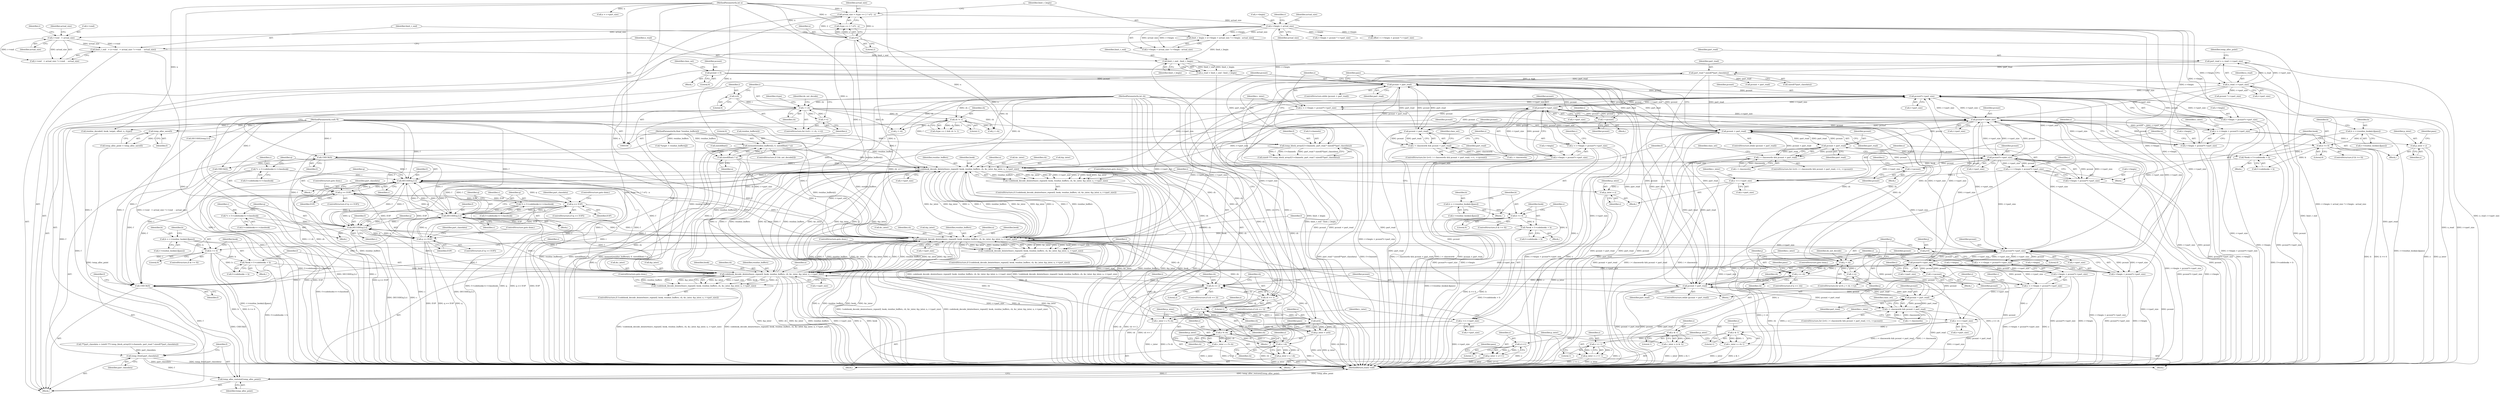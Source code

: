 digraph "0_stb_244d83bc3d859293f55812d48b3db168e581f6ab@API" {
"1000617" [label="(Call,pcount < part_read)"];
"1000695" [label="(Call,++pcount)"];
"1000705" [label="(Call,pcount*r->part_size)"];
"1000628" [label="(Call,pcount*r->part_size)"];
"1000617" [label="(Call,pcount < part_read)"];
"1000689" [label="(Call,pcount < part_read)"];
"1000280" [label="(Call,pcount = 0)"];
"1000209" [label="(Call,part_read * sizeof(**part_classdata))"];
"1000187" [label="(Call,part_read = n_read / r->part_size)"];
"1000189" [label="(Call,n_read / r->part_size)"];
"1000181" [label="(Call,n_read = limit_r_end - limit_r_begin)"];
"1000183" [label="(Call,limit_r_end - limit_r_begin)"];
"1000168" [label="(Call,limit_r_end   = (r->end   < actual_size ? r->end   : actual_size))"];
"1000171" [label="(Call,r->end   < actual_size)"];
"1000158" [label="(Call,r->begin < actual_size)"];
"1000144" [label="(Call,actual_size = rtype == 2 ? n*2 : n)"];
"1000150" [label="(Call,n*2)"];
"1000104" [label="(MethodParameterIn,int n)"];
"1000155" [label="(Call,limit_r_begin = (r->begin < actual_size ? r->begin : actual_size))"];
"1000461" [label="(Call,pcount < part_read)"];
"1000535" [label="(Call,++pcount)"];
"1000545" [label="(Call,pcount*r->part_size)"];
"1000529" [label="(Call,pcount < part_read)"];
"1000472" [label="(Call,pcount*r->part_size)"];
"1000585" [label="(Call,codebook_decode_deinterleave_repeat(f, book, residue_buffers, ch, &c_inter, &p_inter, n, r->part_size))"];
"1000337" [label="(Call,DECODE(q,f,c))"];
"1000342" [label="(Call,q == EOP)"];
"1000666" [label="(Call,q == EOP)"];
"1000661" [label="(Call,DECODE(q,f,c))"];
"1000506" [label="(Call,q == EOP)"];
"1000501" [label="(Call,DECODE(q,f,c))"];
"1000215" [label="(Call,CHECK(f))"];
"1000204" [label="(Call,temp_block_array(f,f->channels, part_read * sizeof(**part_classdata)))"];
"1000197" [label="(Call,temp_alloc_save(f))"];
"1000101" [label="(MethodParameterIn,vorb *f)"];
"1000745" [label="(Call,codebook_decode_deinterleave_repeat(f, book, residue_buffers, ch, &c_inter, &p_inter, n, r->part_size))"];
"1000421" [label="(Call,codebook_decode_deinterleave_repeat(f, book, residue_buffers, ch, &c_inter, &p_inter, n, r->part_size))"];
"1000412" [label="(Call,*book = f->codebooks + b)"];
"1000407" [label="(Call,b >= 0)"];
"1000397" [label="(Call,b = r->residue_books[c][pass])"];
"1000231" [label="(Call,memset(residue_buffers[i], 0, sizeof(float) * n))"];
"1000102" [label="(MethodParameterIn,float *residue_buffers[])"];
"1000236" [label="(Call,sizeof(float) * n)"];
"1000288" [label="(Call,ch == 2)"];
"1000456" [label="(Call,ch == 1)"];
"1000103" [label="(MethodParameterIn,int ch)"];
"1000642" [label="(Call,z/ch)"];
"1000636" [label="(Call,z % ch)"];
"1000622" [label="(Call,z = r->begin + pcount*r->part_size)"];
"1000773" [label="(Call,z / ch)"];
"1000768" [label="(Call,z % ch)"];
"1000761" [label="(Call,z += r->part_size)"];
"1000699" [label="(Call,z = r->begin + pcount*r->part_size)"];
"1000265" [label="(Call,j == ch)"];
"1000253" [label="(Call,j < ch)"];
"1000250" [label="(Call,j=0)"];
"1000256" [label="(Call,++j)"];
"1000221" [label="(Call,i < ch)"];
"1000224" [label="(Call,++i)"];
"1000218" [label="(Call,i=0)"];
"1000245" [label="(Call,ch != 1)"];
"1000381" [label="(Call,pcount*r->part_size)"];
"1000304" [label="(Call,pcount*r->part_size)"];
"1000293" [label="(Call,pcount < part_read)"];
"1000365" [label="(Call,pcount < part_read)"];
"1000371" [label="(Call,++pcount)"];
"1000736" [label="(Call,*book = f->codebooks + b)"];
"1000731" [label="(Call,b >= 0)"];
"1000721" [label="(Call,b = r->residue_books[c][pass])"];
"1000491" [label="(Call,*c = f->codebooks+r->classbook)"];
"1000651" [label="(Call,*c = f->codebooks+r->classbook)"];
"1000327" [label="(Call,*c = f->codebooks+r->classbook)"];
"1000576" [label="(Call,*book = f->codebooks + b)"];
"1000571" [label="(Call,b >= 0)"];
"1000561" [label="(Call,b = r->residue_books[c][pass])"];
"1000298" [label="(Call,z = r->begin + pcount*r->part_size)"];
"1000312" [label="(Call,z & 1)"];
"1000310" [label="(Call,c_inter = (z & 1))"];
"1000318" [label="(Call,z>>1)"];
"1000316" [label="(Call,p_inter = z>>1)"];
"1000300" [label="(Call,r->begin + pcount*r->part_size)"];
"1000361" [label="(Call,i < classwords && pcount < part_read)"];
"1000375" [label="(Call,z = r->begin + pcount*r->part_size)"];
"1000437" [label="(Call,z += r->part_size)"];
"1000444" [label="(Call,z & 1)"];
"1000442" [label="(Call,c_inter = z & 1)"];
"1000449" [label="(Call,z >> 1)"];
"1000447" [label="(Call,p_inter = z >> 1)"];
"1000377" [label="(Call,r->begin + pcount*r->part_size)"];
"1000525" [label="(Call,i < classwords && pcount < part_read)"];
"1000539" [label="(Call,z = r->begin + pcount*r->part_size)"];
"1000601" [label="(Call,z += r->part_size)"];
"1000609" [label="(Call,p_inter = z)"];
"1000541" [label="(Call,r->begin + pcount*r->part_size)"];
"1000685" [label="(Call,i < classwords && pcount < part_read)"];
"1000766" [label="(Call,c_inter = z % ch)"];
"1000634" [label="(Call,c_inter = z % ch)"];
"1000640" [label="(Call,p_inter = z/ch)"];
"1000771" [label="(Call,p_inter = z / ch)"];
"1000701" [label="(Call,r->begin + pcount*r->part_size)"];
"1000624" [label="(Call,r->begin + pcount*r->part_size)"];
"1000466" [label="(Call,z = r->begin + pcount*r->part_size)"];
"1000482" [label="(Call,p_inter = z)"];
"1000468" [label="(Call,r->begin + pcount*r->part_size)"];
"1000744" [label="(Call,!codebook_decode_deinterleave_repeat(f, book, residue_buffers, ch, &c_inter, &p_inter, n, r->part_size))"];
"1000959" [label="(Call,CHECK(f))"];
"1000961" [label="(Call,temp_free(f,part_classdata))"];
"1000964" [label="(Call,temp_alloc_restore(f,temp_alloc_point))"];
"1000584" [label="(Call,!codebook_decode_deinterleave_repeat(f, book, residue_buffers, ch, &c_inter, &p_inter, n, r->part_size))"];
"1000420" [label="(Call,!codebook_decode_deinterleave_repeat(f, book, residue_buffers, ch, &c_inter, &p_inter, n, r->part_size))"];
"1000584" [label="(Call,!codebook_decode_deinterleave_repeat(f, book, residue_buffers, ch, &c_inter, &p_inter, n, r->part_size))"];
"1000177" [label="(Identifier,r)"];
"1000222" [label="(Identifier,i)"];
"1000469" [label="(Call,r->begin)"];
"1000755" [label="(Call,r->part_size)"];
"1000712" [label="(Identifier,c)"];
"1000594" [label="(Identifier,n)"];
"1000288" [label="(Call,ch == 2)"];
"1000443" [label="(Identifier,c_inter)"];
"1000663" [label="(Identifier,f)"];
"1000268" [label="(ControlStructure,goto done;)"];
"1000285" [label="(Identifier,class_set)"];
"1000293" [label="(Call,pcount < part_read)"];
"1000281" [label="(Identifier,pcount)"];
"1000731" [label="(Call,b >= 0)"];
"1000445" [label="(Identifier,z)"];
"1000666" [label="(Call,q == EOP)"];
"1000962" [label="(Identifier,f)"];
"1000668" [label="(Identifier,EOP)"];
"1000602" [label="(Identifier,z)"];
"1000624" [label="(Call,r->begin + pcount*r->part_size)"];
"1000623" [label="(Identifier,z)"];
"1000455" [label="(ControlStructure,if (ch == 1))"];
"1000406" [label="(ControlStructure,if (b >= 0))"];
"1000732" [label="(Identifier,b)"];
"1000722" [label="(Identifier,b)"];
"1000184" [label="(Identifier,limit_r_end)"];
"1000320" [label="(Literal,1)"];
"1000461" [label="(Call,pcount < part_read)"];
"1000457" [label="(Identifier,ch)"];
"1000572" [label="(Identifier,b)"];
"1000446" [label="(Literal,1)"];
"1000310" [label="(Call,c_inter = (z & 1))"];
"1000696" [label="(Identifier,pcount)"];
"1000571" [label="(Call,b >= 0)"];
"1000609" [label="(Call,p_inter = z)"];
"1000451" [label="(Literal,1)"];
"1000754" [label="(Identifier,n)"];
"1000368" [label="(Block,)"];
"1000610" [label="(Identifier,p_inter)"];
"1000746" [label="(Identifier,f)"];
"1000175" [label="(Identifier,actual_size)"];
"1000535" [label="(Call,++pcount)"];
"1000723" [label="(Call,r->residue_books[c][pass])"];
"1000221" [label="(Call,i < ch)"];
"1000397" [label="(Call,b = r->residue_books[c][pass])"];
"1000585" [label="(Call,codebook_decode_deinterleave_repeat(f, book, residue_buffers, ch, &c_inter, &p_inter, n, r->part_size))"];
"1000637" [label="(Identifier,z)"];
"1000188" [label="(Identifier,part_read)"];
"1000966" [label="(Identifier,temp_alloc_point)"];
"1000653" [label="(Call,f->codebooks+r->classbook)"];
"1000625" [label="(Call,r->begin)"];
"1000527" [label="(Identifier,i)"];
"1000267" [label="(Identifier,ch)"];
"1000484" [label="(Identifier,z)"];
"1000501" [label="(Call,DECODE(q,f,c))"];
"1000408" [label="(Identifier,b)"];
"1000311" [label="(Identifier,c_inter)"];
"1000191" [label="(Call,r->part_size)"];
"1000437" [label="(Call,z += r->part_size)"];
"1000492" [label="(Identifier,c)"];
"1000507" [label="(Identifier,q)"];
"1000664" [label="(Identifier,c)"];
"1000337" [label="(Call,DECODE(q,f,c))"];
"1000428" [label="(Call,&p_inter)"];
"1000224" [label="(Call,++i)"];
"1000774" [label="(Identifier,z)"];
"1000181" [label="(Call,n_read = limit_r_end - limit_r_begin)"];
"1000489" [label="(Block,)"];
"1000662" [label="(Identifier,q)"];
"1000243" [label="(Identifier,rtype)"];
"1000373" [label="(Block,)"];
"1000702" [label="(Call,r->begin)"];
"1000960" [label="(Identifier,f)"];
"1000479" [label="(Identifier,c_inter)"];
"1000204" [label="(Call,temp_block_array(f,f->channels, part_read * sizeof(**part_classdata)))"];
"1000349" [label="(Identifier,part_classdata)"];
"1000923" [label="(Call,r->begin + pcount * r->part_size)"];
"1000257" [label="(Identifier,j)"];
"1000482" [label="(Call,p_inter = z)"];
"1000590" [label="(Call,&c_inter)"];
"1000965" [label="(Identifier,f)"];
"1000468" [label="(Call,r->begin + pcount*r->part_size)"];
"1000339" [label="(Identifier,f)"];
"1000697" [label="(Block,)"];
"1000601" [label="(Call,z += r->part_size)"];
"1000434" [label="(ControlStructure,goto done;)"];
"1000179" [label="(Identifier,actual_size)"];
"1000634" [label="(Call,c_inter = z % ch)"];
"1000319" [label="(Identifier,z)"];
"1000363" [label="(Identifier,i)"];
"1000101" [label="(MethodParameterIn,vorb *f)"];
"1000306" [label="(Call,r->part_size)"];
"1000423" [label="(Identifier,book)"];
"1000198" [label="(Identifier,f)"];
"1000450" [label="(Identifier,z)"];
"1000948" [label="(Call,residue_decode(f, book, target, offset, n, rtype))"];
"1000342" [label="(Call,q == EOP)"];
"1000699" [label="(Call,z = r->begin + pcount*r->part_size)"];
"1000472" [label="(Call,pcount*r->part_size)"];
"1000372" [label="(Identifier,pcount)"];
"1000458" [label="(Literal,1)"];
"1000506" [label="(Call,q == EOP)"];
"1000534" [label="(Identifier,i)"];
"1000216" [label="(Identifier,f)"];
"1000570" [label="(ControlStructure,if (b >= 0))"];
"1000171" [label="(Call,r->end   < actual_size)"];
"1000376" [label="(Identifier,z)"];
"1000217" [label="(ControlStructure,for (i=0; i < ch; ++i))"];
"1000265" [label="(Call,j == ch)"];
"1000800" [label="(Call,pcount < part_read)"];
"1000453" [label="(Identifier,class_set)"];
"1000422" [label="(Identifier,f)"];
"1000462" [label="(Identifier,pcount)"];
"1000552" [label="(Identifier,c)"];
"1000536" [label="(Identifier,pcount)"];
"1000277" [label="(Identifier,pass)"];
"1000255" [label="(Identifier,ch)"];
"1000598" [label="(ControlStructure,goto done;)"];
"1000266" [label="(Identifier,j)"];
"1000361" [label="(Call,i < classwords && pcount < part_read)"];
"1000344" [label="(Identifier,EOP)"];
"1000104" [label="(MethodParameterIn,int n)"];
"1000229" [label="(Identifier,do_not_decode)"];
"1000618" [label="(Identifier,pcount)"];
"1000927" [label="(Call,pcount * r->part_size)"];
"1000241" [label="(Call,rtype == 2 && ch != 1)"];
"1000151" [label="(Identifier,n)"];
"1000687" [label="(Identifier,i)"];
"1000636" [label="(Call,z % ch)"];
"1000249" [label="(ControlStructure,for (j=0; j < ch; ++j))"];
"1000366" [label="(Identifier,pcount)"];
"1000314" [label="(Literal,1)"];
"1000504" [label="(Identifier,c)"];
"1000166" [label="(Identifier,actual_size)"];
"1000629" [label="(Identifier,pcount)"];
"1000421" [label="(Call,codebook_decode_deinterleave_repeat(f, book, residue_buffers, ch, &c_inter, &p_inter, n, r->part_size))"];
"1000280" [label="(Call,pcount = 0)"];
"1000743" [label="(ControlStructure,if (!codebook_decode_deinterleave_repeat(f, book, residue_buffers, ch, &c_inter, &p_inter, n, r->part_size)))"];
"1000532" [label="(Block,)"];
"1000425" [label="(Identifier,ch)"];
"1000464" [label="(Block,)"];
"1000652" [label="(Identifier,c)"];
"1000323" [label="(Identifier,pass)"];
"1000205" [label="(Identifier,f)"];
"1000647" [label="(Identifier,pass)"];
"1000409" [label="(Literal,0)"];
"1000424" [label="(Identifier,residue_buffers)"];
"1000456" [label="(Call,ch == 1)"];
"1000730" [label="(ControlStructure,if (b >= 0))"];
"1000620" [label="(Block,)"];
"1000340" [label="(Identifier,c)"];
"1000370" [label="(Identifier,i)"];
"1000168" [label="(Call,limit_r_end   = (r->end   < actual_size ? r->end   : actual_size))"];
"1000692" [label="(Block,)"];
"1000877" [label="(Call,j < ch)"];
"1000747" [label="(Identifier,book)"];
"1000539" [label="(Call,z = r->begin + pcount*r->part_size)"];
"1000502" [label="(Identifier,q)"];
"1000292" [label="(ControlStructure,while (pcount < part_read))"];
"1000159" [label="(Call,r->begin)"];
"1000529" [label="(Call,pcount < part_read)"];
"1000301" [label="(Call,r->begin)"];
"1000600" [label="(Block,)"];
"1000561" [label="(Call,b = r->residue_books[c][pass])"];
"1000721" [label="(Call,b = r->residue_books[c][pass])"];
"1000150" [label="(Call,n*2)"];
"1000190" [label="(Identifier,n_read)"];
"1000210" [label="(Identifier,part_read)"];
"1000525" [label="(Call,i < classwords && pcount < part_read)"];
"1000744" [label="(Call,!codebook_decode_deinterleave_repeat(f, book, residue_buffers, ch, &c_inter, &p_inter, n, r->part_size))"];
"1000239" [label="(Identifier,n)"];
"1000195" [label="(Call,temp_alloc_point = temp_alloc_save(f))"];
"1000589" [label="(Identifier,ch)"];
"1000586" [label="(Identifier,f)"];
"1000701" [label="(Call,r->begin + pcount*r->part_size)"];
"1000669" [label="(ControlStructure,goto done;)"];
"1000414" [label="(Call,f->codebooks + b)"];
"1000521" [label="(ControlStructure,for (i=0; i < classwords && pcount < part_read; ++i, ++pcount))"];
"1000562" [label="(Identifier,b)"];
"1000933" [label="(Call,n = r->part_size)"];
"1000313" [label="(Identifier,z)"];
"1000685" [label="(Call,i < classwords && pcount < part_read)"];
"1000508" [label="(Identifier,EOP)"];
"1000619" [label="(Identifier,part_read)"];
"1000371" [label="(Call,++pcount)"];
"1000487" [label="(Identifier,pass)"];
"1000300" [label="(Call,r->begin + pcount*r->part_size)"];
"1000775" [label="(Identifier,ch)"];
"1000430" [label="(Identifier,n)"];
"1000164" [label="(Identifier,r)"];
"1000689" [label="(Call,pcount < part_read)"];
"1000733" [label="(Literal,0)"];
"1000745" [label="(Call,codebook_decode_deinterleave_repeat(f, book, residue_buffers, ch, &c_inter, &p_inter, n, r->part_size))"];
"1000251" [label="(Identifier,j)"];
"1000547" [label="(Call,r->part_size)"];
"1000736" [label="(Call,*book = f->codebooks + b)"];
"1000641" [label="(Identifier,p_inter)"];
"1000448" [label="(Identifier,p_inter)"];
"1000576" [label="(Call,*book = f->codebooks + b)"];
"1000215" [label="(Call,CHECK(f))"];
"1000235" [label="(Literal,0)"];
"1000236" [label="(Call,sizeof(float) * n)"];
"1000467" [label="(Identifier,z)"];
"1000526" [label="(Call,i < classwords)"];
"1000375" [label="(Call,z = r->begin + pcount*r->part_size)"];
"1000541" [label="(Call,r->begin + pcount*r->part_size)"];
"1000766" [label="(Call,c_inter = z % ch)"];
"1000772" [label="(Identifier,p_inter)"];
"1000172" [label="(Call,r->end)"];
"1000460" [label="(ControlStructure,while (pcount < part_read))"];
"1000318" [label="(Call,z>>1)"];
"1000232" [label="(Call,residue_buffers[i])"];
"1000628" [label="(Call,pcount*r->part_size)"];
"1000145" [label="(Identifier,actual_size)"];
"1000761" [label="(Call,z += r->part_size)"];
"1000686" [label="(Call,i < classwords)"];
"1000651" [label="(Call,*c = f->codebooks+r->classbook)"];
"1000378" [label="(Call,r->begin)"];
"1000473" [label="(Identifier,pcount)"];
"1000413" [label="(Identifier,book)"];
"1000595" [label="(Call,r->part_size)"];
"1000345" [label="(ControlStructure,goto done;)"];
"1000813" [label="(Call,j < ch)"];
"1000577" [label="(Identifier,book)"];
"1000542" [label="(Call,r->begin)"];
"1000694" [label="(Identifier,i)"];
"1000183" [label="(Call,limit_r_end - limit_r_begin)"];
"1000271" [label="(Identifier,pass)"];
"1000299" [label="(Identifier,z)"];
"1000388" [label="(Identifier,c)"];
"1000317" [label="(Identifier,p_inter)"];
"1000531" [label="(Identifier,part_read)"];
"1000773" [label="(Call,z / ch)"];
"1000438" [label="(Identifier,z)"];
"1000338" [label="(Identifier,q)"];
"1000665" [label="(ControlStructure,if (q == EOP))"];
"1000264" [label="(ControlStructure,if (j == ch))"];
"1000466" [label="(Call,z = r->begin + pcount*r->part_size)"];
"1000700" [label="(Identifier,z)"];
"1000231" [label="(Call,memset(residue_buffers[i], 0, sizeof(float) * n))"];
"1000673" [label="(Identifier,part_classdata)"];
"1000398" [label="(Identifier,b)"];
"1000196" [label="(Identifier,temp_alloc_point)"];
"1000546" [label="(Identifier,pcount)"];
"1000779" [label="(Call,CHECK(f))"];
"1000768" [label="(Call,z % ch)"];
"1000185" [label="(Identifier,limit_r_begin)"];
"1000583" [label="(ControlStructure,if (!codebook_decode_deinterleave_repeat(f, book, residue_buffers, ch, &c_inter, &p_inter, n, r->part_size)))"];
"1000763" [label="(Call,r->part_size)"];
"1000463" [label="(Identifier,part_read)"];
"1000630" [label="(Call,r->part_size)"];
"1000513" [label="(Identifier,part_classdata)"];
"1000294" [label="(Identifier,pcount)"];
"1000738" [label="(Call,f->codebooks + b)"];
"1000915" [label="(Call,*target = residue_buffers[j])"];
"1000545" [label="(Call,pcount*r->part_size)"];
"1000439" [label="(Call,r->part_size)"];
"1000146" [label="(Call,rtype == 2 ? n*2 : n)"];
"1000226" [label="(ControlStructure,if (!do_not_decode[i]))"];
"1000341" [label="(ControlStructure,if (q == EOP))"];
"1000483" [label="(Identifier,p_inter)"];
"1000157" [label="(Call,r->begin < actual_size ? r->begin : actual_size)"];
"1000246" [label="(Identifier,ch)"];
"1000382" [label="(Identifier,pcount)"];
"1000961" [label="(Call,temp_free(f,part_classdata))"];
"1000107" [label="(Block,)"];
"1000750" [label="(Call,&c_inter)"];
"1000661" [label="(Call,DECODE(q,f,c))"];
"1000410" [label="(Block,)"];
"1000734" [label="(Block,)"];
"1000705" [label="(Call,pcount*r->part_size)"];
"1000611" [label="(Identifier,z)"];
"1000769" [label="(Identifier,z)"];
"1000444" [label="(Call,z & 1)"];
"1000578" [label="(Call,f->codebooks + b)"];
"1000691" [label="(Identifier,part_read)"];
"1000252" [label="(Literal,0)"];
"1000298" [label="(Call,z = r->begin + pcount*r->part_size)"];
"1000681" [label="(ControlStructure,for (i=0; i < classwords && pcount < part_read; ++i, ++pcount))"];
"1000399" [label="(Call,r->residue_books[c][pass])"];
"1000503" [label="(Identifier,f)"];
"1000509" [label="(ControlStructure,goto done;)"];
"1000442" [label="(Call,c_inter = z & 1)"];
"1000223" [label="(Identifier,ch)"];
"1000170" [label="(Call,r->end   < actual_size ? r->end   : actual_size)"];
"1000505" [label="(ControlStructure,if (q == EOP))"];
"1000197" [label="(Call,temp_alloc_save(f))"];
"1000200" [label="(Call,***part_classdata = (uint8 ***) temp_block_array(f,f->channels, part_read * sizeof(**part_classdata)))"];
"1000707" [label="(Call,r->part_size)"];
"1000642" [label="(Call,z/ch)"];
"1000963" [label="(Identifier,part_classdata)"];
"1000305" [label="(Identifier,pcount)"];
"1000491" [label="(Call,*c = f->codebooks+r->classbook)"];
"1000316" [label="(Call,p_inter = z>>1)"];
"1000563" [label="(Call,r->residue_books[c][pass])"];
"1000295" [label="(Identifier,part_read)"];
"1000493" [label="(Call,f->codebooks+r->classbook)"];
"1000225" [label="(Identifier,i)"];
"1000247" [label="(Literal,1)"];
"1000304" [label="(Call,pcount*r->part_size)"];
"1000250" [label="(Call,j=0)"];
"1000431" [label="(Call,r->part_size)"];
"1000695" [label="(Call,++pcount)"];
"1000219" [label="(Identifier,i)"];
"1000603" [label="(Call,r->part_size)"];
"1000592" [label="(Call,&p_inter)"];
"1000737" [label="(Identifier,book)"];
"1000420" [label="(Call,!codebook_decode_deinterleave_repeat(f, book, residue_buffers, ch, &c_inter, &p_inter, n, r->part_size))"];
"1000357" [label="(ControlStructure,for (i=0; i < classwords && pcount < part_read; ++i, ++pcount))"];
"1000383" [label="(Call,r->part_size)"];
"1000329" [label="(Call,f->codebooks+r->classbook)"];
"1000706" [label="(Identifier,pcount)"];
"1000156" [label="(Identifier,limit_r_begin)"];
"1000540" [label="(Identifier,z)"];
"1000278" [label="(Block,)"];
"1000959" [label="(Call,CHECK(f))"];
"1000574" [label="(Block,)"];
"1000760" [label="(Block,)"];
"1000635" [label="(Identifier,c_inter)"];
"1000758" [label="(ControlStructure,goto done;)"];
"1000836" [label="(Call,DECODE(temp,f,c))"];
"1000187" [label="(Call,part_read = n_read / r->part_size)"];
"1000573" [label="(Literal,0)"];
"1000296" [label="(Block,)"];
"1000343" [label="(Identifier,q)"];
"1000102" [label="(MethodParameterIn,float *residue_buffers[])"];
"1000158" [label="(Call,r->begin < actual_size)"];
"1000182" [label="(Identifier,n_read)"];
"1000381" [label="(Call,pcount*r->part_size)"];
"1000407" [label="(Call,b >= 0)"];
"1000206" [label="(Call,f->channels)"];
"1000289" [label="(Identifier,ch)"];
"1000649" [label="(Block,)"];
"1000640" [label="(Call,p_inter = z/ch)"];
"1000643" [label="(Identifier,z)"];
"1000211" [label="(Call,sizeof(**part_classdata))"];
"1000152" [label="(Literal,2)"];
"1000202" [label="(Call,(uint8 ***) temp_block_array(f,f->channels, part_read * sizeof(**part_classdata)))"];
"1000644" [label="(Identifier,ch)"];
"1000749" [label="(Identifier,ch)"];
"1000474" [label="(Call,r->part_size)"];
"1000921" [label="(Call,offset = r->begin + pcount * r->part_size)"];
"1000220" [label="(Literal,0)"];
"1000690" [label="(Identifier,pcount)"];
"1000419" [label="(ControlStructure,if (!codebook_decode_deinterleave_repeat(f, book, residue_buffers, ch, &c_inter, &p_inter, n, r->part_size)))"];
"1000189" [label="(Call,n_read / r->part_size)"];
"1000162" [label="(Identifier,actual_size)"];
"1000752" [label="(Call,&p_inter)"];
"1000367" [label="(Identifier,part_read)"];
"1000245" [label="(Call,ch != 1)"];
"1000254" [label="(Identifier,j)"];
"1000616" [label="(ControlStructure,while (pcount < part_read))"];
"1000530" [label="(Identifier,pcount)"];
"1000237" [label="(Call,sizeof(float))"];
"1000327" [label="(Call,*c = f->codebooks+r->classbook)"];
"1000638" [label="(Identifier,ch)"];
"1000169" [label="(Identifier,limit_r_end)"];
"1000588" [label="(Identifier,residue_buffers)"];
"1000256" [label="(Call,++j)"];
"1000377" [label="(Call,r->begin + pcount*r->part_size)"];
"1000325" [label="(Block,)"];
"1000218" [label="(Call,i=0)"];
"1000762" [label="(Identifier,z)"];
"1000537" [label="(Block,)"];
"1000282" [label="(Literal,0)"];
"1000362" [label="(Call,i < classwords)"];
"1000622" [label="(Call,z = r->begin + pcount*r->part_size)"];
"1000253" [label="(Call,j < ch)"];
"1000155" [label="(Call,limit_r_begin = (r->begin < actual_size ? r->begin : actual_size))"];
"1000771" [label="(Call,p_inter = z / ch)"];
"1000209" [label="(Call,part_read * sizeof(**part_classdata))"];
"1000290" [label="(Literal,2)"];
"1000426" [label="(Call,&c_inter)"];
"1000447" [label="(Call,p_inter = z >> 1)"];
"1000261" [label="(Identifier,do_not_decode)"];
"1000365" [label="(Call,pcount < part_read)"];
"1000449" [label="(Call,z >> 1)"];
"1000770" [label="(Identifier,ch)"];
"1000312" [label="(Call,z & 1)"];
"1000436" [label="(Block,)"];
"1000328" [label="(Identifier,c)"];
"1000617" [label="(Call,pcount < part_read)"];
"1000103" [label="(MethodParameterIn,int ch)"];
"1000144" [label="(Call,actual_size = rtype == 2 ? n*2 : n)"];
"1000587" [label="(Identifier,book)"];
"1000613" [label="(Identifier,class_set)"];
"1000607" [label="(Identifier,c_inter)"];
"1000964" [label="(Call,temp_alloc_restore(f,temp_alloc_point))"];
"1000777" [label="(Identifier,class_set)"];
"1000667" [label="(Identifier,q)"];
"1000967" [label="(MethodReturn,static void)"];
"1000287" [label="(ControlStructure,if (ch == 2))"];
"1000748" [label="(Identifier,residue_buffers)"];
"1000767" [label="(Identifier,c_inter)"];
"1000412" [label="(Call,*book = f->codebooks + b)"];
"1000617" -> "1000616"  [label="AST: "];
"1000617" -> "1000619"  [label="CFG: "];
"1000618" -> "1000617"  [label="AST: "];
"1000619" -> "1000617"  [label="AST: "];
"1000623" -> "1000617"  [label="CFG: "];
"1000277" -> "1000617"  [label="CFG: "];
"1000617" -> "1000967"  [label="DDG: pcount"];
"1000617" -> "1000967"  [label="DDG: pcount < part_read"];
"1000617" -> "1000967"  [label="DDG: part_read"];
"1000617" -> "1000293"  [label="DDG: part_read"];
"1000617" -> "1000461"  [label="DDG: part_read"];
"1000695" -> "1000617"  [label="DDG: pcount"];
"1000628" -> "1000617"  [label="DDG: pcount"];
"1000689" -> "1000617"  [label="DDG: pcount"];
"1000689" -> "1000617"  [label="DDG: part_read"];
"1000280" -> "1000617"  [label="DDG: pcount"];
"1000209" -> "1000617"  [label="DDG: part_read"];
"1000461" -> "1000617"  [label="DDG: part_read"];
"1000293" -> "1000617"  [label="DDG: part_read"];
"1000617" -> "1000628"  [label="DDG: pcount"];
"1000617" -> "1000685"  [label="DDG: pcount < part_read"];
"1000617" -> "1000689"  [label="DDG: part_read"];
"1000695" -> "1000692"  [label="AST: "];
"1000695" -> "1000696"  [label="CFG: "];
"1000696" -> "1000695"  [label="AST: "];
"1000687" -> "1000695"  [label="CFG: "];
"1000695" -> "1000689"  [label="DDG: pcount"];
"1000705" -> "1000695"  [label="DDG: pcount"];
"1000695" -> "1000705"  [label="DDG: pcount"];
"1000705" -> "1000701"  [label="AST: "];
"1000705" -> "1000707"  [label="CFG: "];
"1000706" -> "1000705"  [label="AST: "];
"1000707" -> "1000705"  [label="AST: "];
"1000701" -> "1000705"  [label="CFG: "];
"1000705" -> "1000967"  [label="DDG: pcount"];
"1000705" -> "1000304"  [label="DDG: r->part_size"];
"1000705" -> "1000472"  [label="DDG: r->part_size"];
"1000705" -> "1000628"  [label="DDG: r->part_size"];
"1000705" -> "1000699"  [label="DDG: pcount"];
"1000705" -> "1000699"  [label="DDG: r->part_size"];
"1000705" -> "1000701"  [label="DDG: pcount"];
"1000705" -> "1000701"  [label="DDG: r->part_size"];
"1000628" -> "1000705"  [label="DDG: pcount"];
"1000628" -> "1000705"  [label="DDG: r->part_size"];
"1000689" -> "1000705"  [label="DDG: pcount"];
"1000745" -> "1000705"  [label="DDG: r->part_size"];
"1000705" -> "1000745"  [label="DDG: r->part_size"];
"1000705" -> "1000761"  [label="DDG: r->part_size"];
"1000628" -> "1000624"  [label="AST: "];
"1000628" -> "1000630"  [label="CFG: "];
"1000629" -> "1000628"  [label="AST: "];
"1000630" -> "1000628"  [label="AST: "];
"1000624" -> "1000628"  [label="CFG: "];
"1000628" -> "1000967"  [label="DDG: r->part_size"];
"1000628" -> "1000967"  [label="DDG: pcount"];
"1000628" -> "1000304"  [label="DDG: r->part_size"];
"1000628" -> "1000472"  [label="DDG: r->part_size"];
"1000628" -> "1000622"  [label="DDG: pcount"];
"1000628" -> "1000622"  [label="DDG: r->part_size"];
"1000628" -> "1000624"  [label="DDG: pcount"];
"1000628" -> "1000624"  [label="DDG: r->part_size"];
"1000585" -> "1000628"  [label="DDG: r->part_size"];
"1000745" -> "1000628"  [label="DDG: r->part_size"];
"1000472" -> "1000628"  [label="DDG: r->part_size"];
"1000189" -> "1000628"  [label="DDG: r->part_size"];
"1000304" -> "1000628"  [label="DDG: r->part_size"];
"1000421" -> "1000628"  [label="DDG: r->part_size"];
"1000545" -> "1000628"  [label="DDG: r->part_size"];
"1000381" -> "1000628"  [label="DDG: r->part_size"];
"1000628" -> "1000689"  [label="DDG: pcount"];
"1000689" -> "1000685"  [label="AST: "];
"1000689" -> "1000691"  [label="CFG: "];
"1000690" -> "1000689"  [label="AST: "];
"1000691" -> "1000689"  [label="AST: "];
"1000685" -> "1000689"  [label="CFG: "];
"1000689" -> "1000967"  [label="DDG: part_read"];
"1000689" -> "1000685"  [label="DDG: pcount"];
"1000689" -> "1000685"  [label="DDG: part_read"];
"1000280" -> "1000278"  [label="AST: "];
"1000280" -> "1000282"  [label="CFG: "];
"1000281" -> "1000280"  [label="AST: "];
"1000282" -> "1000280"  [label="AST: "];
"1000285" -> "1000280"  [label="CFG: "];
"1000280" -> "1000293"  [label="DDG: pcount"];
"1000280" -> "1000461"  [label="DDG: pcount"];
"1000209" -> "1000204"  [label="AST: "];
"1000209" -> "1000211"  [label="CFG: "];
"1000210" -> "1000209"  [label="AST: "];
"1000211" -> "1000209"  [label="AST: "];
"1000204" -> "1000209"  [label="CFG: "];
"1000209" -> "1000967"  [label="DDG: part_read"];
"1000209" -> "1000204"  [label="DDG: part_read"];
"1000187" -> "1000209"  [label="DDG: part_read"];
"1000209" -> "1000293"  [label="DDG: part_read"];
"1000209" -> "1000461"  [label="DDG: part_read"];
"1000209" -> "1000800"  [label="DDG: part_read"];
"1000187" -> "1000107"  [label="AST: "];
"1000187" -> "1000189"  [label="CFG: "];
"1000188" -> "1000187"  [label="AST: "];
"1000189" -> "1000187"  [label="AST: "];
"1000196" -> "1000187"  [label="CFG: "];
"1000187" -> "1000967"  [label="DDG: n_read / r->part_size"];
"1000189" -> "1000187"  [label="DDG: n_read"];
"1000189" -> "1000187"  [label="DDG: r->part_size"];
"1000189" -> "1000191"  [label="CFG: "];
"1000190" -> "1000189"  [label="AST: "];
"1000191" -> "1000189"  [label="AST: "];
"1000189" -> "1000967"  [label="DDG: n_read"];
"1000189" -> "1000967"  [label="DDG: r->part_size"];
"1000181" -> "1000189"  [label="DDG: n_read"];
"1000189" -> "1000304"  [label="DDG: r->part_size"];
"1000189" -> "1000472"  [label="DDG: r->part_size"];
"1000189" -> "1000927"  [label="DDG: r->part_size"];
"1000181" -> "1000107"  [label="AST: "];
"1000181" -> "1000183"  [label="CFG: "];
"1000182" -> "1000181"  [label="AST: "];
"1000183" -> "1000181"  [label="AST: "];
"1000188" -> "1000181"  [label="CFG: "];
"1000181" -> "1000967"  [label="DDG: limit_r_end - limit_r_begin"];
"1000183" -> "1000181"  [label="DDG: limit_r_end"];
"1000183" -> "1000181"  [label="DDG: limit_r_begin"];
"1000183" -> "1000185"  [label="CFG: "];
"1000184" -> "1000183"  [label="AST: "];
"1000185" -> "1000183"  [label="AST: "];
"1000183" -> "1000967"  [label="DDG: limit_r_begin"];
"1000183" -> "1000967"  [label="DDG: limit_r_end"];
"1000168" -> "1000183"  [label="DDG: limit_r_end"];
"1000155" -> "1000183"  [label="DDG: limit_r_begin"];
"1000168" -> "1000107"  [label="AST: "];
"1000168" -> "1000170"  [label="CFG: "];
"1000169" -> "1000168"  [label="AST: "];
"1000170" -> "1000168"  [label="AST: "];
"1000182" -> "1000168"  [label="CFG: "];
"1000168" -> "1000967"  [label="DDG: r->end   < actual_size ? r->end   : actual_size"];
"1000171" -> "1000168"  [label="DDG: r->end"];
"1000171" -> "1000168"  [label="DDG: actual_size"];
"1000171" -> "1000170"  [label="AST: "];
"1000171" -> "1000175"  [label="CFG: "];
"1000172" -> "1000171"  [label="AST: "];
"1000175" -> "1000171"  [label="AST: "];
"1000177" -> "1000171"  [label="CFG: "];
"1000179" -> "1000171"  [label="CFG: "];
"1000158" -> "1000171"  [label="DDG: actual_size"];
"1000171" -> "1000170"  [label="DDG: r->end"];
"1000171" -> "1000170"  [label="DDG: actual_size"];
"1000158" -> "1000157"  [label="AST: "];
"1000158" -> "1000162"  [label="CFG: "];
"1000159" -> "1000158"  [label="AST: "];
"1000162" -> "1000158"  [label="AST: "];
"1000164" -> "1000158"  [label="CFG: "];
"1000166" -> "1000158"  [label="CFG: "];
"1000158" -> "1000155"  [label="DDG: r->begin"];
"1000158" -> "1000155"  [label="DDG: actual_size"];
"1000144" -> "1000158"  [label="DDG: actual_size"];
"1000158" -> "1000157"  [label="DDG: r->begin"];
"1000158" -> "1000157"  [label="DDG: actual_size"];
"1000158" -> "1000298"  [label="DDG: r->begin"];
"1000158" -> "1000300"  [label="DDG: r->begin"];
"1000158" -> "1000466"  [label="DDG: r->begin"];
"1000158" -> "1000468"  [label="DDG: r->begin"];
"1000158" -> "1000622"  [label="DDG: r->begin"];
"1000158" -> "1000624"  [label="DDG: r->begin"];
"1000158" -> "1000921"  [label="DDG: r->begin"];
"1000158" -> "1000923"  [label="DDG: r->begin"];
"1000144" -> "1000107"  [label="AST: "];
"1000144" -> "1000146"  [label="CFG: "];
"1000145" -> "1000144"  [label="AST: "];
"1000146" -> "1000144"  [label="AST: "];
"1000156" -> "1000144"  [label="CFG: "];
"1000144" -> "1000967"  [label="DDG: rtype == 2 ? n*2 : n"];
"1000150" -> "1000144"  [label="DDG: n"];
"1000150" -> "1000144"  [label="DDG: 2"];
"1000104" -> "1000144"  [label="DDG: n"];
"1000150" -> "1000146"  [label="AST: "];
"1000150" -> "1000152"  [label="CFG: "];
"1000151" -> "1000150"  [label="AST: "];
"1000152" -> "1000150"  [label="AST: "];
"1000146" -> "1000150"  [label="CFG: "];
"1000150" -> "1000146"  [label="DDG: n"];
"1000150" -> "1000146"  [label="DDG: 2"];
"1000104" -> "1000150"  [label="DDG: n"];
"1000150" -> "1000236"  [label="DDG: n"];
"1000150" -> "1000421"  [label="DDG: n"];
"1000150" -> "1000585"  [label="DDG: n"];
"1000150" -> "1000745"  [label="DDG: n"];
"1000104" -> "1000100"  [label="AST: "];
"1000104" -> "1000967"  [label="DDG: n"];
"1000104" -> "1000146"  [label="DDG: n"];
"1000104" -> "1000236"  [label="DDG: n"];
"1000104" -> "1000421"  [label="DDG: n"];
"1000104" -> "1000585"  [label="DDG: n"];
"1000104" -> "1000745"  [label="DDG: n"];
"1000104" -> "1000933"  [label="DDG: n"];
"1000104" -> "1000948"  [label="DDG: n"];
"1000155" -> "1000107"  [label="AST: "];
"1000155" -> "1000157"  [label="CFG: "];
"1000156" -> "1000155"  [label="AST: "];
"1000157" -> "1000155"  [label="AST: "];
"1000169" -> "1000155"  [label="CFG: "];
"1000155" -> "1000967"  [label="DDG: r->begin < actual_size ? r->begin : actual_size"];
"1000461" -> "1000460"  [label="AST: "];
"1000461" -> "1000463"  [label="CFG: "];
"1000462" -> "1000461"  [label="AST: "];
"1000463" -> "1000461"  [label="AST: "];
"1000467" -> "1000461"  [label="CFG: "];
"1000277" -> "1000461"  [label="CFG: "];
"1000461" -> "1000967"  [label="DDG: pcount < part_read"];
"1000461" -> "1000967"  [label="DDG: part_read"];
"1000461" -> "1000967"  [label="DDG: pcount"];
"1000461" -> "1000293"  [label="DDG: part_read"];
"1000535" -> "1000461"  [label="DDG: pcount"];
"1000529" -> "1000461"  [label="DDG: pcount"];
"1000529" -> "1000461"  [label="DDG: part_read"];
"1000472" -> "1000461"  [label="DDG: pcount"];
"1000293" -> "1000461"  [label="DDG: part_read"];
"1000461" -> "1000472"  [label="DDG: pcount"];
"1000461" -> "1000525"  [label="DDG: pcount < part_read"];
"1000461" -> "1000529"  [label="DDG: part_read"];
"1000535" -> "1000532"  [label="AST: "];
"1000535" -> "1000536"  [label="CFG: "];
"1000536" -> "1000535"  [label="AST: "];
"1000527" -> "1000535"  [label="CFG: "];
"1000535" -> "1000529"  [label="DDG: pcount"];
"1000545" -> "1000535"  [label="DDG: pcount"];
"1000535" -> "1000545"  [label="DDG: pcount"];
"1000545" -> "1000541"  [label="AST: "];
"1000545" -> "1000547"  [label="CFG: "];
"1000546" -> "1000545"  [label="AST: "];
"1000547" -> "1000545"  [label="AST: "];
"1000541" -> "1000545"  [label="CFG: "];
"1000545" -> "1000967"  [label="DDG: pcount"];
"1000545" -> "1000304"  [label="DDG: r->part_size"];
"1000545" -> "1000472"  [label="DDG: r->part_size"];
"1000545" -> "1000539"  [label="DDG: pcount"];
"1000545" -> "1000539"  [label="DDG: r->part_size"];
"1000545" -> "1000541"  [label="DDG: pcount"];
"1000545" -> "1000541"  [label="DDG: r->part_size"];
"1000529" -> "1000545"  [label="DDG: pcount"];
"1000472" -> "1000545"  [label="DDG: pcount"];
"1000472" -> "1000545"  [label="DDG: r->part_size"];
"1000585" -> "1000545"  [label="DDG: r->part_size"];
"1000545" -> "1000585"  [label="DDG: r->part_size"];
"1000545" -> "1000601"  [label="DDG: r->part_size"];
"1000529" -> "1000525"  [label="AST: "];
"1000529" -> "1000531"  [label="CFG: "];
"1000530" -> "1000529"  [label="AST: "];
"1000531" -> "1000529"  [label="AST: "];
"1000525" -> "1000529"  [label="CFG: "];
"1000529" -> "1000967"  [label="DDG: part_read"];
"1000529" -> "1000525"  [label="DDG: pcount"];
"1000529" -> "1000525"  [label="DDG: part_read"];
"1000472" -> "1000529"  [label="DDG: pcount"];
"1000472" -> "1000468"  [label="AST: "];
"1000472" -> "1000474"  [label="CFG: "];
"1000473" -> "1000472"  [label="AST: "];
"1000474" -> "1000472"  [label="AST: "];
"1000468" -> "1000472"  [label="CFG: "];
"1000472" -> "1000967"  [label="DDG: r->part_size"];
"1000472" -> "1000967"  [label="DDG: pcount"];
"1000472" -> "1000304"  [label="DDG: r->part_size"];
"1000472" -> "1000466"  [label="DDG: pcount"];
"1000472" -> "1000466"  [label="DDG: r->part_size"];
"1000472" -> "1000468"  [label="DDG: pcount"];
"1000472" -> "1000468"  [label="DDG: r->part_size"];
"1000585" -> "1000472"  [label="DDG: r->part_size"];
"1000745" -> "1000472"  [label="DDG: r->part_size"];
"1000304" -> "1000472"  [label="DDG: r->part_size"];
"1000421" -> "1000472"  [label="DDG: r->part_size"];
"1000381" -> "1000472"  [label="DDG: r->part_size"];
"1000585" -> "1000584"  [label="AST: "];
"1000585" -> "1000595"  [label="CFG: "];
"1000586" -> "1000585"  [label="AST: "];
"1000587" -> "1000585"  [label="AST: "];
"1000588" -> "1000585"  [label="AST: "];
"1000589" -> "1000585"  [label="AST: "];
"1000590" -> "1000585"  [label="AST: "];
"1000592" -> "1000585"  [label="AST: "];
"1000594" -> "1000585"  [label="AST: "];
"1000595" -> "1000585"  [label="AST: "];
"1000584" -> "1000585"  [label="CFG: "];
"1000585" -> "1000967"  [label="DDG: ch"];
"1000585" -> "1000967"  [label="DDG: r->part_size"];
"1000585" -> "1000967"  [label="DDG: &c_inter"];
"1000585" -> "1000967"  [label="DDG: residue_buffers"];
"1000585" -> "1000967"  [label="DDG: &p_inter"];
"1000585" -> "1000967"  [label="DDG: book"];
"1000585" -> "1000967"  [label="DDG: n"];
"1000585" -> "1000288"  [label="DDG: ch"];
"1000585" -> "1000304"  [label="DDG: r->part_size"];
"1000585" -> "1000337"  [label="DDG: f"];
"1000585" -> "1000421"  [label="DDG: f"];
"1000585" -> "1000421"  [label="DDG: residue_buffers"];
"1000585" -> "1000421"  [label="DDG: &c_inter"];
"1000585" -> "1000421"  [label="DDG: &p_inter"];
"1000585" -> "1000421"  [label="DDG: n"];
"1000585" -> "1000501"  [label="DDG: f"];
"1000585" -> "1000584"  [label="DDG: residue_buffers"];
"1000585" -> "1000584"  [label="DDG: f"];
"1000585" -> "1000584"  [label="DDG: &c_inter"];
"1000585" -> "1000584"  [label="DDG: ch"];
"1000585" -> "1000584"  [label="DDG: r->part_size"];
"1000585" -> "1000584"  [label="DDG: n"];
"1000585" -> "1000584"  [label="DDG: book"];
"1000585" -> "1000584"  [label="DDG: &p_inter"];
"1000337" -> "1000585"  [label="DDG: f"];
"1000661" -> "1000585"  [label="DDG: f"];
"1000215" -> "1000585"  [label="DDG: f"];
"1000501" -> "1000585"  [label="DDG: f"];
"1000745" -> "1000585"  [label="DDG: f"];
"1000745" -> "1000585"  [label="DDG: residue_buffers"];
"1000745" -> "1000585"  [label="DDG: &c_inter"];
"1000745" -> "1000585"  [label="DDG: &p_inter"];
"1000745" -> "1000585"  [label="DDG: n"];
"1000421" -> "1000585"  [label="DDG: f"];
"1000421" -> "1000585"  [label="DDG: residue_buffers"];
"1000421" -> "1000585"  [label="DDG: &c_inter"];
"1000421" -> "1000585"  [label="DDG: &p_inter"];
"1000421" -> "1000585"  [label="DDG: n"];
"1000101" -> "1000585"  [label="DDG: f"];
"1000576" -> "1000585"  [label="DDG: book"];
"1000231" -> "1000585"  [label="DDG: residue_buffers[i]"];
"1000102" -> "1000585"  [label="DDG: residue_buffers"];
"1000456" -> "1000585"  [label="DDG: ch"];
"1000103" -> "1000585"  [label="DDG: ch"];
"1000236" -> "1000585"  [label="DDG: n"];
"1000585" -> "1000661"  [label="DDG: f"];
"1000585" -> "1000745"  [label="DDG: f"];
"1000585" -> "1000745"  [label="DDG: residue_buffers"];
"1000585" -> "1000745"  [label="DDG: &c_inter"];
"1000585" -> "1000745"  [label="DDG: &p_inter"];
"1000585" -> "1000745"  [label="DDG: n"];
"1000585" -> "1000959"  [label="DDG: f"];
"1000337" -> "1000325"  [label="AST: "];
"1000337" -> "1000340"  [label="CFG: "];
"1000338" -> "1000337"  [label="AST: "];
"1000339" -> "1000337"  [label="AST: "];
"1000340" -> "1000337"  [label="AST: "];
"1000343" -> "1000337"  [label="CFG: "];
"1000337" -> "1000967"  [label="DDG: c"];
"1000337" -> "1000967"  [label="DDG: DECODE(q,f,c)"];
"1000342" -> "1000337"  [label="DDG: q"];
"1000506" -> "1000337"  [label="DDG: q"];
"1000666" -> "1000337"  [label="DDG: q"];
"1000661" -> "1000337"  [label="DDG: f"];
"1000215" -> "1000337"  [label="DDG: f"];
"1000501" -> "1000337"  [label="DDG: f"];
"1000745" -> "1000337"  [label="DDG: f"];
"1000421" -> "1000337"  [label="DDG: f"];
"1000101" -> "1000337"  [label="DDG: f"];
"1000327" -> "1000337"  [label="DDG: c"];
"1000337" -> "1000342"  [label="DDG: q"];
"1000337" -> "1000421"  [label="DDG: f"];
"1000337" -> "1000501"  [label="DDG: f"];
"1000337" -> "1000661"  [label="DDG: f"];
"1000337" -> "1000745"  [label="DDG: f"];
"1000337" -> "1000959"  [label="DDG: f"];
"1000342" -> "1000341"  [label="AST: "];
"1000342" -> "1000344"  [label="CFG: "];
"1000343" -> "1000342"  [label="AST: "];
"1000344" -> "1000342"  [label="AST: "];
"1000345" -> "1000342"  [label="CFG: "];
"1000349" -> "1000342"  [label="CFG: "];
"1000342" -> "1000967"  [label="DDG: EOP"];
"1000342" -> "1000967"  [label="DDG: q"];
"1000342" -> "1000967"  [label="DDG: q == EOP"];
"1000666" -> "1000342"  [label="DDG: EOP"];
"1000506" -> "1000342"  [label="DDG: EOP"];
"1000342" -> "1000501"  [label="DDG: q"];
"1000342" -> "1000506"  [label="DDG: EOP"];
"1000342" -> "1000661"  [label="DDG: q"];
"1000342" -> "1000666"  [label="DDG: EOP"];
"1000666" -> "1000665"  [label="AST: "];
"1000666" -> "1000668"  [label="CFG: "];
"1000667" -> "1000666"  [label="AST: "];
"1000668" -> "1000666"  [label="AST: "];
"1000669" -> "1000666"  [label="CFG: "];
"1000673" -> "1000666"  [label="CFG: "];
"1000666" -> "1000967"  [label="DDG: EOP"];
"1000666" -> "1000967"  [label="DDG: q == EOP"];
"1000666" -> "1000967"  [label="DDG: q"];
"1000666" -> "1000501"  [label="DDG: q"];
"1000666" -> "1000506"  [label="DDG: EOP"];
"1000666" -> "1000661"  [label="DDG: q"];
"1000661" -> "1000666"  [label="DDG: q"];
"1000506" -> "1000666"  [label="DDG: EOP"];
"1000661" -> "1000649"  [label="AST: "];
"1000661" -> "1000664"  [label="CFG: "];
"1000662" -> "1000661"  [label="AST: "];
"1000663" -> "1000661"  [label="AST: "];
"1000664" -> "1000661"  [label="AST: "];
"1000667" -> "1000661"  [label="CFG: "];
"1000661" -> "1000967"  [label="DDG: c"];
"1000661" -> "1000967"  [label="DDG: DECODE(q,f,c)"];
"1000661" -> "1000421"  [label="DDG: f"];
"1000661" -> "1000501"  [label="DDG: f"];
"1000506" -> "1000661"  [label="DDG: q"];
"1000215" -> "1000661"  [label="DDG: f"];
"1000501" -> "1000661"  [label="DDG: f"];
"1000745" -> "1000661"  [label="DDG: f"];
"1000421" -> "1000661"  [label="DDG: f"];
"1000101" -> "1000661"  [label="DDG: f"];
"1000651" -> "1000661"  [label="DDG: c"];
"1000661" -> "1000745"  [label="DDG: f"];
"1000661" -> "1000959"  [label="DDG: f"];
"1000506" -> "1000505"  [label="AST: "];
"1000506" -> "1000508"  [label="CFG: "];
"1000507" -> "1000506"  [label="AST: "];
"1000508" -> "1000506"  [label="AST: "];
"1000509" -> "1000506"  [label="CFG: "];
"1000513" -> "1000506"  [label="CFG: "];
"1000506" -> "1000967"  [label="DDG: q == EOP"];
"1000506" -> "1000967"  [label="DDG: q"];
"1000506" -> "1000967"  [label="DDG: EOP"];
"1000506" -> "1000501"  [label="DDG: q"];
"1000501" -> "1000506"  [label="DDG: q"];
"1000501" -> "1000489"  [label="AST: "];
"1000501" -> "1000504"  [label="CFG: "];
"1000502" -> "1000501"  [label="AST: "];
"1000503" -> "1000501"  [label="AST: "];
"1000504" -> "1000501"  [label="AST: "];
"1000507" -> "1000501"  [label="CFG: "];
"1000501" -> "1000967"  [label="DDG: DECODE(q,f,c)"];
"1000501" -> "1000967"  [label="DDG: c"];
"1000501" -> "1000421"  [label="DDG: f"];
"1000215" -> "1000501"  [label="DDG: f"];
"1000745" -> "1000501"  [label="DDG: f"];
"1000421" -> "1000501"  [label="DDG: f"];
"1000101" -> "1000501"  [label="DDG: f"];
"1000491" -> "1000501"  [label="DDG: c"];
"1000501" -> "1000745"  [label="DDG: f"];
"1000501" -> "1000959"  [label="DDG: f"];
"1000215" -> "1000107"  [label="AST: "];
"1000215" -> "1000216"  [label="CFG: "];
"1000216" -> "1000215"  [label="AST: "];
"1000219" -> "1000215"  [label="CFG: "];
"1000204" -> "1000215"  [label="DDG: f"];
"1000101" -> "1000215"  [label="DDG: f"];
"1000215" -> "1000421"  [label="DDG: f"];
"1000215" -> "1000745"  [label="DDG: f"];
"1000215" -> "1000779"  [label="DDG: f"];
"1000215" -> "1000959"  [label="DDG: f"];
"1000204" -> "1000202"  [label="AST: "];
"1000205" -> "1000204"  [label="AST: "];
"1000206" -> "1000204"  [label="AST: "];
"1000202" -> "1000204"  [label="CFG: "];
"1000204" -> "1000967"  [label="DDG: part_read * sizeof(**part_classdata)"];
"1000204" -> "1000967"  [label="DDG: f->channels"];
"1000204" -> "1000202"  [label="DDG: f"];
"1000204" -> "1000202"  [label="DDG: f->channels"];
"1000204" -> "1000202"  [label="DDG: part_read * sizeof(**part_classdata)"];
"1000197" -> "1000204"  [label="DDG: f"];
"1000101" -> "1000204"  [label="DDG: f"];
"1000197" -> "1000195"  [label="AST: "];
"1000197" -> "1000198"  [label="CFG: "];
"1000198" -> "1000197"  [label="AST: "];
"1000195" -> "1000197"  [label="CFG: "];
"1000197" -> "1000195"  [label="DDG: f"];
"1000101" -> "1000197"  [label="DDG: f"];
"1000101" -> "1000100"  [label="AST: "];
"1000101" -> "1000967"  [label="DDG: f"];
"1000101" -> "1000421"  [label="DDG: f"];
"1000101" -> "1000745"  [label="DDG: f"];
"1000101" -> "1000779"  [label="DDG: f"];
"1000101" -> "1000836"  [label="DDG: f"];
"1000101" -> "1000948"  [label="DDG: f"];
"1000101" -> "1000959"  [label="DDG: f"];
"1000101" -> "1000961"  [label="DDG: f"];
"1000101" -> "1000964"  [label="DDG: f"];
"1000745" -> "1000744"  [label="AST: "];
"1000745" -> "1000755"  [label="CFG: "];
"1000746" -> "1000745"  [label="AST: "];
"1000747" -> "1000745"  [label="AST: "];
"1000748" -> "1000745"  [label="AST: "];
"1000749" -> "1000745"  [label="AST: "];
"1000750" -> "1000745"  [label="AST: "];
"1000752" -> "1000745"  [label="AST: "];
"1000754" -> "1000745"  [label="AST: "];
"1000755" -> "1000745"  [label="AST: "];
"1000744" -> "1000745"  [label="CFG: "];
"1000745" -> "1000967"  [label="DDG: n"];
"1000745" -> "1000967"  [label="DDG: residue_buffers"];
"1000745" -> "1000967"  [label="DDG: book"];
"1000745" -> "1000967"  [label="DDG: &c_inter"];
"1000745" -> "1000967"  [label="DDG: r->part_size"];
"1000745" -> "1000967"  [label="DDG: ch"];
"1000745" -> "1000967"  [label="DDG: &p_inter"];
"1000745" -> "1000288"  [label="DDG: ch"];
"1000745" -> "1000304"  [label="DDG: r->part_size"];
"1000745" -> "1000421"  [label="DDG: f"];
"1000745" -> "1000421"  [label="DDG: residue_buffers"];
"1000745" -> "1000421"  [label="DDG: &c_inter"];
"1000745" -> "1000421"  [label="DDG: &p_inter"];
"1000745" -> "1000421"  [label="DDG: n"];
"1000745" -> "1000636"  [label="DDG: ch"];
"1000745" -> "1000744"  [label="DDG: ch"];
"1000745" -> "1000744"  [label="DDG: &c_inter"];
"1000745" -> "1000744"  [label="DDG: n"];
"1000745" -> "1000744"  [label="DDG: book"];
"1000745" -> "1000744"  [label="DDG: r->part_size"];
"1000745" -> "1000744"  [label="DDG: f"];
"1000745" -> "1000744"  [label="DDG: &p_inter"];
"1000745" -> "1000744"  [label="DDG: residue_buffers"];
"1000421" -> "1000745"  [label="DDG: f"];
"1000421" -> "1000745"  [label="DDG: residue_buffers"];
"1000421" -> "1000745"  [label="DDG: &c_inter"];
"1000421" -> "1000745"  [label="DDG: &p_inter"];
"1000421" -> "1000745"  [label="DDG: n"];
"1000736" -> "1000745"  [label="DDG: book"];
"1000231" -> "1000745"  [label="DDG: residue_buffers[i]"];
"1000102" -> "1000745"  [label="DDG: residue_buffers"];
"1000642" -> "1000745"  [label="DDG: ch"];
"1000773" -> "1000745"  [label="DDG: ch"];
"1000103" -> "1000745"  [label="DDG: ch"];
"1000236" -> "1000745"  [label="DDG: n"];
"1000745" -> "1000768"  [label="DDG: ch"];
"1000745" -> "1000959"  [label="DDG: f"];
"1000421" -> "1000420"  [label="AST: "];
"1000421" -> "1000431"  [label="CFG: "];
"1000422" -> "1000421"  [label="AST: "];
"1000423" -> "1000421"  [label="AST: "];
"1000424" -> "1000421"  [label="AST: "];
"1000425" -> "1000421"  [label="AST: "];
"1000426" -> "1000421"  [label="AST: "];
"1000428" -> "1000421"  [label="AST: "];
"1000430" -> "1000421"  [label="AST: "];
"1000431" -> "1000421"  [label="AST: "];
"1000420" -> "1000421"  [label="CFG: "];
"1000421" -> "1000967"  [label="DDG: &p_inter"];
"1000421" -> "1000967"  [label="DDG: &c_inter"];
"1000421" -> "1000967"  [label="DDG: book"];
"1000421" -> "1000967"  [label="DDG: ch"];
"1000421" -> "1000967"  [label="DDG: residue_buffers"];
"1000421" -> "1000967"  [label="DDG: r->part_size"];
"1000421" -> "1000967"  [label="DDG: n"];
"1000421" -> "1000288"  [label="DDG: ch"];
"1000421" -> "1000304"  [label="DDG: r->part_size"];
"1000421" -> "1000381"  [label="DDG: r->part_size"];
"1000421" -> "1000420"  [label="DDG: &c_inter"];
"1000421" -> "1000420"  [label="DDG: r->part_size"];
"1000421" -> "1000420"  [label="DDG: book"];
"1000421" -> "1000420"  [label="DDG: n"];
"1000421" -> "1000420"  [label="DDG: ch"];
"1000421" -> "1000420"  [label="DDG: residue_buffers"];
"1000421" -> "1000420"  [label="DDG: f"];
"1000421" -> "1000420"  [label="DDG: &p_inter"];
"1000412" -> "1000421"  [label="DDG: book"];
"1000231" -> "1000421"  [label="DDG: residue_buffers[i]"];
"1000102" -> "1000421"  [label="DDG: residue_buffers"];
"1000288" -> "1000421"  [label="DDG: ch"];
"1000103" -> "1000421"  [label="DDG: ch"];
"1000236" -> "1000421"  [label="DDG: n"];
"1000381" -> "1000421"  [label="DDG: r->part_size"];
"1000421" -> "1000959"  [label="DDG: f"];
"1000412" -> "1000410"  [label="AST: "];
"1000412" -> "1000414"  [label="CFG: "];
"1000413" -> "1000412"  [label="AST: "];
"1000414" -> "1000412"  [label="AST: "];
"1000422" -> "1000412"  [label="CFG: "];
"1000412" -> "1000967"  [label="DDG: f->codebooks + b"];
"1000407" -> "1000412"  [label="DDG: b"];
"1000407" -> "1000406"  [label="AST: "];
"1000407" -> "1000409"  [label="CFG: "];
"1000408" -> "1000407"  [label="AST: "];
"1000409" -> "1000407"  [label="AST: "];
"1000413" -> "1000407"  [label="CFG: "];
"1000438" -> "1000407"  [label="CFG: "];
"1000407" -> "1000967"  [label="DDG: b >= 0"];
"1000407" -> "1000967"  [label="DDG: b"];
"1000397" -> "1000407"  [label="DDG: b"];
"1000407" -> "1000414"  [label="DDG: b"];
"1000397" -> "1000373"  [label="AST: "];
"1000397" -> "1000399"  [label="CFG: "];
"1000398" -> "1000397"  [label="AST: "];
"1000399" -> "1000397"  [label="AST: "];
"1000408" -> "1000397"  [label="CFG: "];
"1000397" -> "1000967"  [label="DDG: r->residue_books[c][pass]"];
"1000231" -> "1000226"  [label="AST: "];
"1000231" -> "1000236"  [label="CFG: "];
"1000232" -> "1000231"  [label="AST: "];
"1000235" -> "1000231"  [label="AST: "];
"1000236" -> "1000231"  [label="AST: "];
"1000225" -> "1000231"  [label="CFG: "];
"1000231" -> "1000967"  [label="DDG: sizeof(float) * n"];
"1000231" -> "1000967"  [label="DDG: memset(residue_buffers[i], 0, sizeof(float) * n)"];
"1000231" -> "1000967"  [label="DDG: residue_buffers[i]"];
"1000102" -> "1000231"  [label="DDG: residue_buffers"];
"1000236" -> "1000231"  [label="DDG: n"];
"1000102" -> "1000100"  [label="AST: "];
"1000102" -> "1000967"  [label="DDG: residue_buffers"];
"1000102" -> "1000915"  [label="DDG: residue_buffers"];
"1000236" -> "1000239"  [label="CFG: "];
"1000237" -> "1000236"  [label="AST: "];
"1000239" -> "1000236"  [label="AST: "];
"1000236" -> "1000967"  [label="DDG: n"];
"1000288" -> "1000287"  [label="AST: "];
"1000288" -> "1000290"  [label="CFG: "];
"1000289" -> "1000288"  [label="AST: "];
"1000290" -> "1000288"  [label="AST: "];
"1000294" -> "1000288"  [label="CFG: "];
"1000457" -> "1000288"  [label="CFG: "];
"1000288" -> "1000967"  [label="DDG: ch"];
"1000288" -> "1000967"  [label="DDG: ch == 2"];
"1000456" -> "1000288"  [label="DDG: ch"];
"1000642" -> "1000288"  [label="DDG: ch"];
"1000773" -> "1000288"  [label="DDG: ch"];
"1000265" -> "1000288"  [label="DDG: ch"];
"1000103" -> "1000288"  [label="DDG: ch"];
"1000288" -> "1000456"  [label="DDG: ch"];
"1000456" -> "1000455"  [label="AST: "];
"1000456" -> "1000458"  [label="CFG: "];
"1000457" -> "1000456"  [label="AST: "];
"1000458" -> "1000456"  [label="AST: "];
"1000462" -> "1000456"  [label="CFG: "];
"1000618" -> "1000456"  [label="CFG: "];
"1000456" -> "1000967"  [label="DDG: ch"];
"1000456" -> "1000967"  [label="DDG: ch == 1"];
"1000103" -> "1000456"  [label="DDG: ch"];
"1000456" -> "1000636"  [label="DDG: ch"];
"1000103" -> "1000100"  [label="AST: "];
"1000103" -> "1000967"  [label="DDG: ch"];
"1000103" -> "1000221"  [label="DDG: ch"];
"1000103" -> "1000245"  [label="DDG: ch"];
"1000103" -> "1000253"  [label="DDG: ch"];
"1000103" -> "1000265"  [label="DDG: ch"];
"1000103" -> "1000636"  [label="DDG: ch"];
"1000103" -> "1000642"  [label="DDG: ch"];
"1000103" -> "1000768"  [label="DDG: ch"];
"1000103" -> "1000773"  [label="DDG: ch"];
"1000103" -> "1000813"  [label="DDG: ch"];
"1000103" -> "1000877"  [label="DDG: ch"];
"1000642" -> "1000640"  [label="AST: "];
"1000642" -> "1000644"  [label="CFG: "];
"1000643" -> "1000642"  [label="AST: "];
"1000644" -> "1000642"  [label="AST: "];
"1000640" -> "1000642"  [label="CFG: "];
"1000642" -> "1000967"  [label="DDG: z"];
"1000642" -> "1000967"  [label="DDG: ch"];
"1000642" -> "1000636"  [label="DDG: ch"];
"1000642" -> "1000640"  [label="DDG: z"];
"1000642" -> "1000640"  [label="DDG: ch"];
"1000636" -> "1000642"  [label="DDG: z"];
"1000636" -> "1000642"  [label="DDG: ch"];
"1000642" -> "1000768"  [label="DDG: ch"];
"1000636" -> "1000634"  [label="AST: "];
"1000636" -> "1000638"  [label="CFG: "];
"1000637" -> "1000636"  [label="AST: "];
"1000638" -> "1000636"  [label="AST: "];
"1000634" -> "1000636"  [label="CFG: "];
"1000636" -> "1000634"  [label="DDG: z"];
"1000636" -> "1000634"  [label="DDG: ch"];
"1000622" -> "1000636"  [label="DDG: z"];
"1000773" -> "1000636"  [label="DDG: ch"];
"1000622" -> "1000620"  [label="AST: "];
"1000622" -> "1000624"  [label="CFG: "];
"1000623" -> "1000622"  [label="AST: "];
"1000624" -> "1000622"  [label="AST: "];
"1000635" -> "1000622"  [label="CFG: "];
"1000622" -> "1000967"  [label="DDG: r->begin + pcount*r->part_size"];
"1000773" -> "1000771"  [label="AST: "];
"1000773" -> "1000775"  [label="CFG: "];
"1000774" -> "1000773"  [label="AST: "];
"1000775" -> "1000773"  [label="AST: "];
"1000771" -> "1000773"  [label="CFG: "];
"1000773" -> "1000967"  [label="DDG: z"];
"1000773" -> "1000967"  [label="DDG: ch"];
"1000773" -> "1000768"  [label="DDG: ch"];
"1000773" -> "1000771"  [label="DDG: z"];
"1000773" -> "1000771"  [label="DDG: ch"];
"1000768" -> "1000773"  [label="DDG: z"];
"1000768" -> "1000773"  [label="DDG: ch"];
"1000768" -> "1000766"  [label="AST: "];
"1000768" -> "1000770"  [label="CFG: "];
"1000769" -> "1000768"  [label="AST: "];
"1000770" -> "1000768"  [label="AST: "];
"1000766" -> "1000768"  [label="CFG: "];
"1000768" -> "1000766"  [label="DDG: z"];
"1000768" -> "1000766"  [label="DDG: ch"];
"1000761" -> "1000768"  [label="DDG: z"];
"1000761" -> "1000760"  [label="AST: "];
"1000761" -> "1000763"  [label="CFG: "];
"1000762" -> "1000761"  [label="AST: "];
"1000763" -> "1000761"  [label="AST: "];
"1000767" -> "1000761"  [label="CFG: "];
"1000761" -> "1000967"  [label="DDG: r->part_size"];
"1000699" -> "1000761"  [label="DDG: z"];
"1000699" -> "1000697"  [label="AST: "];
"1000699" -> "1000701"  [label="CFG: "];
"1000700" -> "1000699"  [label="AST: "];
"1000701" -> "1000699"  [label="AST: "];
"1000712" -> "1000699"  [label="CFG: "];
"1000699" -> "1000967"  [label="DDG: z"];
"1000699" -> "1000967"  [label="DDG: r->begin + pcount*r->part_size"];
"1000265" -> "1000264"  [label="AST: "];
"1000265" -> "1000267"  [label="CFG: "];
"1000266" -> "1000265"  [label="AST: "];
"1000267" -> "1000265"  [label="AST: "];
"1000268" -> "1000265"  [label="CFG: "];
"1000271" -> "1000265"  [label="CFG: "];
"1000265" -> "1000967"  [label="DDG: j == ch"];
"1000265" -> "1000967"  [label="DDG: ch"];
"1000265" -> "1000967"  [label="DDG: j"];
"1000253" -> "1000265"  [label="DDG: j"];
"1000253" -> "1000265"  [label="DDG: ch"];
"1000253" -> "1000249"  [label="AST: "];
"1000253" -> "1000255"  [label="CFG: "];
"1000254" -> "1000253"  [label="AST: "];
"1000255" -> "1000253"  [label="AST: "];
"1000261" -> "1000253"  [label="CFG: "];
"1000266" -> "1000253"  [label="CFG: "];
"1000253" -> "1000967"  [label="DDG: j < ch"];
"1000250" -> "1000253"  [label="DDG: j"];
"1000256" -> "1000253"  [label="DDG: j"];
"1000221" -> "1000253"  [label="DDG: ch"];
"1000245" -> "1000253"  [label="DDG: ch"];
"1000253" -> "1000256"  [label="DDG: j"];
"1000250" -> "1000249"  [label="AST: "];
"1000250" -> "1000252"  [label="CFG: "];
"1000251" -> "1000250"  [label="AST: "];
"1000252" -> "1000250"  [label="AST: "];
"1000254" -> "1000250"  [label="CFG: "];
"1000256" -> "1000249"  [label="AST: "];
"1000256" -> "1000257"  [label="CFG: "];
"1000257" -> "1000256"  [label="AST: "];
"1000254" -> "1000256"  [label="CFG: "];
"1000221" -> "1000217"  [label="AST: "];
"1000221" -> "1000223"  [label="CFG: "];
"1000222" -> "1000221"  [label="AST: "];
"1000223" -> "1000221"  [label="AST: "];
"1000229" -> "1000221"  [label="CFG: "];
"1000243" -> "1000221"  [label="CFG: "];
"1000221" -> "1000967"  [label="DDG: i < ch"];
"1000221" -> "1000967"  [label="DDG: ch"];
"1000221" -> "1000967"  [label="DDG: i"];
"1000224" -> "1000221"  [label="DDG: i"];
"1000218" -> "1000221"  [label="DDG: i"];
"1000221" -> "1000224"  [label="DDG: i"];
"1000221" -> "1000245"  [label="DDG: ch"];
"1000221" -> "1000813"  [label="DDG: ch"];
"1000221" -> "1000877"  [label="DDG: ch"];
"1000224" -> "1000217"  [label="AST: "];
"1000224" -> "1000225"  [label="CFG: "];
"1000225" -> "1000224"  [label="AST: "];
"1000222" -> "1000224"  [label="CFG: "];
"1000218" -> "1000217"  [label="AST: "];
"1000218" -> "1000220"  [label="CFG: "];
"1000219" -> "1000218"  [label="AST: "];
"1000220" -> "1000218"  [label="AST: "];
"1000222" -> "1000218"  [label="CFG: "];
"1000245" -> "1000241"  [label="AST: "];
"1000245" -> "1000247"  [label="CFG: "];
"1000246" -> "1000245"  [label="AST: "];
"1000247" -> "1000245"  [label="AST: "];
"1000241" -> "1000245"  [label="CFG: "];
"1000245" -> "1000967"  [label="DDG: ch"];
"1000245" -> "1000241"  [label="DDG: ch"];
"1000245" -> "1000241"  [label="DDG: 1"];
"1000245" -> "1000813"  [label="DDG: ch"];
"1000245" -> "1000877"  [label="DDG: ch"];
"1000381" -> "1000377"  [label="AST: "];
"1000381" -> "1000383"  [label="CFG: "];
"1000382" -> "1000381"  [label="AST: "];
"1000383" -> "1000381"  [label="AST: "];
"1000377" -> "1000381"  [label="CFG: "];
"1000381" -> "1000967"  [label="DDG: pcount"];
"1000381" -> "1000304"  [label="DDG: r->part_size"];
"1000381" -> "1000371"  [label="DDG: pcount"];
"1000381" -> "1000375"  [label="DDG: pcount"];
"1000381" -> "1000375"  [label="DDG: r->part_size"];
"1000381" -> "1000377"  [label="DDG: pcount"];
"1000381" -> "1000377"  [label="DDG: r->part_size"];
"1000304" -> "1000381"  [label="DDG: pcount"];
"1000304" -> "1000381"  [label="DDG: r->part_size"];
"1000365" -> "1000381"  [label="DDG: pcount"];
"1000371" -> "1000381"  [label="DDG: pcount"];
"1000381" -> "1000437"  [label="DDG: r->part_size"];
"1000304" -> "1000300"  [label="AST: "];
"1000304" -> "1000306"  [label="CFG: "];
"1000305" -> "1000304"  [label="AST: "];
"1000306" -> "1000304"  [label="AST: "];
"1000300" -> "1000304"  [label="CFG: "];
"1000304" -> "1000967"  [label="DDG: pcount"];
"1000304" -> "1000967"  [label="DDG: r->part_size"];
"1000304" -> "1000293"  [label="DDG: pcount"];
"1000304" -> "1000298"  [label="DDG: pcount"];
"1000304" -> "1000298"  [label="DDG: r->part_size"];
"1000304" -> "1000300"  [label="DDG: pcount"];
"1000304" -> "1000300"  [label="DDG: r->part_size"];
"1000293" -> "1000304"  [label="DDG: pcount"];
"1000304" -> "1000365"  [label="DDG: pcount"];
"1000293" -> "1000292"  [label="AST: "];
"1000293" -> "1000295"  [label="CFG: "];
"1000294" -> "1000293"  [label="AST: "];
"1000295" -> "1000293"  [label="AST: "];
"1000299" -> "1000293"  [label="CFG: "];
"1000277" -> "1000293"  [label="CFG: "];
"1000293" -> "1000967"  [label="DDG: pcount"];
"1000293" -> "1000967"  [label="DDG: pcount < part_read"];
"1000293" -> "1000967"  [label="DDG: part_read"];
"1000365" -> "1000293"  [label="DDG: pcount"];
"1000365" -> "1000293"  [label="DDG: part_read"];
"1000371" -> "1000293"  [label="DDG: pcount"];
"1000293" -> "1000361"  [label="DDG: pcount < part_read"];
"1000293" -> "1000365"  [label="DDG: part_read"];
"1000365" -> "1000361"  [label="AST: "];
"1000365" -> "1000367"  [label="CFG: "];
"1000366" -> "1000365"  [label="AST: "];
"1000367" -> "1000365"  [label="AST: "];
"1000361" -> "1000365"  [label="CFG: "];
"1000365" -> "1000967"  [label="DDG: part_read"];
"1000365" -> "1000361"  [label="DDG: pcount"];
"1000365" -> "1000361"  [label="DDG: part_read"];
"1000371" -> "1000365"  [label="DDG: pcount"];
"1000371" -> "1000368"  [label="AST: "];
"1000371" -> "1000372"  [label="CFG: "];
"1000372" -> "1000371"  [label="AST: "];
"1000363" -> "1000371"  [label="CFG: "];
"1000736" -> "1000734"  [label="AST: "];
"1000736" -> "1000738"  [label="CFG: "];
"1000737" -> "1000736"  [label="AST: "];
"1000738" -> "1000736"  [label="AST: "];
"1000746" -> "1000736"  [label="CFG: "];
"1000736" -> "1000967"  [label="DDG: f->codebooks + b"];
"1000731" -> "1000736"  [label="DDG: b"];
"1000731" -> "1000730"  [label="AST: "];
"1000731" -> "1000733"  [label="CFG: "];
"1000732" -> "1000731"  [label="AST: "];
"1000733" -> "1000731"  [label="AST: "];
"1000737" -> "1000731"  [label="CFG: "];
"1000762" -> "1000731"  [label="CFG: "];
"1000731" -> "1000967"  [label="DDG: b >= 0"];
"1000731" -> "1000967"  [label="DDG: b"];
"1000721" -> "1000731"  [label="DDG: b"];
"1000731" -> "1000738"  [label="DDG: b"];
"1000721" -> "1000697"  [label="AST: "];
"1000721" -> "1000723"  [label="CFG: "];
"1000722" -> "1000721"  [label="AST: "];
"1000723" -> "1000721"  [label="AST: "];
"1000732" -> "1000721"  [label="CFG: "];
"1000721" -> "1000967"  [label="DDG: r->residue_books[c][pass]"];
"1000491" -> "1000489"  [label="AST: "];
"1000491" -> "1000493"  [label="CFG: "];
"1000492" -> "1000491"  [label="AST: "];
"1000493" -> "1000491"  [label="AST: "];
"1000502" -> "1000491"  [label="CFG: "];
"1000491" -> "1000967"  [label="DDG: f->codebooks+r->classbook"];
"1000651" -> "1000649"  [label="AST: "];
"1000651" -> "1000653"  [label="CFG: "];
"1000652" -> "1000651"  [label="AST: "];
"1000653" -> "1000651"  [label="AST: "];
"1000662" -> "1000651"  [label="CFG: "];
"1000651" -> "1000967"  [label="DDG: f->codebooks+r->classbook"];
"1000327" -> "1000325"  [label="AST: "];
"1000327" -> "1000329"  [label="CFG: "];
"1000328" -> "1000327"  [label="AST: "];
"1000329" -> "1000327"  [label="AST: "];
"1000338" -> "1000327"  [label="CFG: "];
"1000327" -> "1000967"  [label="DDG: f->codebooks+r->classbook"];
"1000576" -> "1000574"  [label="AST: "];
"1000576" -> "1000578"  [label="CFG: "];
"1000577" -> "1000576"  [label="AST: "];
"1000578" -> "1000576"  [label="AST: "];
"1000586" -> "1000576"  [label="CFG: "];
"1000576" -> "1000967"  [label="DDG: f->codebooks + b"];
"1000571" -> "1000576"  [label="DDG: b"];
"1000571" -> "1000570"  [label="AST: "];
"1000571" -> "1000573"  [label="CFG: "];
"1000572" -> "1000571"  [label="AST: "];
"1000573" -> "1000571"  [label="AST: "];
"1000577" -> "1000571"  [label="CFG: "];
"1000602" -> "1000571"  [label="CFG: "];
"1000571" -> "1000967"  [label="DDG: b >= 0"];
"1000571" -> "1000967"  [label="DDG: b"];
"1000561" -> "1000571"  [label="DDG: b"];
"1000571" -> "1000578"  [label="DDG: b"];
"1000561" -> "1000537"  [label="AST: "];
"1000561" -> "1000563"  [label="CFG: "];
"1000562" -> "1000561"  [label="AST: "];
"1000563" -> "1000561"  [label="AST: "];
"1000572" -> "1000561"  [label="CFG: "];
"1000561" -> "1000967"  [label="DDG: r->residue_books[c][pass]"];
"1000298" -> "1000296"  [label="AST: "];
"1000298" -> "1000300"  [label="CFG: "];
"1000299" -> "1000298"  [label="AST: "];
"1000300" -> "1000298"  [label="AST: "];
"1000311" -> "1000298"  [label="CFG: "];
"1000298" -> "1000967"  [label="DDG: r->begin + pcount*r->part_size"];
"1000298" -> "1000312"  [label="DDG: z"];
"1000312" -> "1000310"  [label="AST: "];
"1000312" -> "1000314"  [label="CFG: "];
"1000313" -> "1000312"  [label="AST: "];
"1000314" -> "1000312"  [label="AST: "];
"1000310" -> "1000312"  [label="CFG: "];
"1000312" -> "1000310"  [label="DDG: z"];
"1000312" -> "1000310"  [label="DDG: 1"];
"1000312" -> "1000318"  [label="DDG: z"];
"1000310" -> "1000296"  [label="AST: "];
"1000311" -> "1000310"  [label="AST: "];
"1000317" -> "1000310"  [label="CFG: "];
"1000310" -> "1000967"  [label="DDG: z & 1"];
"1000310" -> "1000967"  [label="DDG: c_inter"];
"1000318" -> "1000316"  [label="AST: "];
"1000318" -> "1000320"  [label="CFG: "];
"1000319" -> "1000318"  [label="AST: "];
"1000320" -> "1000318"  [label="AST: "];
"1000316" -> "1000318"  [label="CFG: "];
"1000318" -> "1000967"  [label="DDG: z"];
"1000318" -> "1000316"  [label="DDG: z"];
"1000318" -> "1000316"  [label="DDG: 1"];
"1000316" -> "1000296"  [label="AST: "];
"1000317" -> "1000316"  [label="AST: "];
"1000323" -> "1000316"  [label="CFG: "];
"1000316" -> "1000967"  [label="DDG: z>>1"];
"1000316" -> "1000967"  [label="DDG: p_inter"];
"1000301" -> "1000300"  [label="AST: "];
"1000300" -> "1000967"  [label="DDG: pcount*r->part_size"];
"1000300" -> "1000967"  [label="DDG: r->begin"];
"1000361" -> "1000357"  [label="AST: "];
"1000361" -> "1000362"  [label="CFG: "];
"1000362" -> "1000361"  [label="AST: "];
"1000376" -> "1000361"  [label="CFG: "];
"1000453" -> "1000361"  [label="CFG: "];
"1000361" -> "1000967"  [label="DDG: pcount < part_read"];
"1000361" -> "1000967"  [label="DDG: i < classwords && pcount < part_read"];
"1000361" -> "1000967"  [label="DDG: i < classwords"];
"1000362" -> "1000361"  [label="DDG: i"];
"1000362" -> "1000361"  [label="DDG: classwords"];
"1000375" -> "1000373"  [label="AST: "];
"1000375" -> "1000377"  [label="CFG: "];
"1000376" -> "1000375"  [label="AST: "];
"1000377" -> "1000375"  [label="AST: "];
"1000388" -> "1000375"  [label="CFG: "];
"1000375" -> "1000967"  [label="DDG: z"];
"1000375" -> "1000967"  [label="DDG: r->begin + pcount*r->part_size"];
"1000375" -> "1000437"  [label="DDG: z"];
"1000437" -> "1000436"  [label="AST: "];
"1000437" -> "1000439"  [label="CFG: "];
"1000438" -> "1000437"  [label="AST: "];
"1000439" -> "1000437"  [label="AST: "];
"1000443" -> "1000437"  [label="CFG: "];
"1000437" -> "1000967"  [label="DDG: r->part_size"];
"1000437" -> "1000444"  [label="DDG: z"];
"1000444" -> "1000442"  [label="AST: "];
"1000444" -> "1000446"  [label="CFG: "];
"1000445" -> "1000444"  [label="AST: "];
"1000446" -> "1000444"  [label="AST: "];
"1000442" -> "1000444"  [label="CFG: "];
"1000444" -> "1000442"  [label="DDG: z"];
"1000444" -> "1000442"  [label="DDG: 1"];
"1000444" -> "1000449"  [label="DDG: z"];
"1000442" -> "1000436"  [label="AST: "];
"1000443" -> "1000442"  [label="AST: "];
"1000448" -> "1000442"  [label="CFG: "];
"1000442" -> "1000967"  [label="DDG: c_inter"];
"1000442" -> "1000967"  [label="DDG: z & 1"];
"1000449" -> "1000447"  [label="AST: "];
"1000449" -> "1000451"  [label="CFG: "];
"1000450" -> "1000449"  [label="AST: "];
"1000451" -> "1000449"  [label="AST: "];
"1000447" -> "1000449"  [label="CFG: "];
"1000449" -> "1000967"  [label="DDG: z"];
"1000449" -> "1000447"  [label="DDG: z"];
"1000449" -> "1000447"  [label="DDG: 1"];
"1000447" -> "1000436"  [label="AST: "];
"1000448" -> "1000447"  [label="AST: "];
"1000370" -> "1000447"  [label="CFG: "];
"1000447" -> "1000967"  [label="DDG: z >> 1"];
"1000447" -> "1000967"  [label="DDG: p_inter"];
"1000378" -> "1000377"  [label="AST: "];
"1000377" -> "1000967"  [label="DDG: r->begin"];
"1000377" -> "1000967"  [label="DDG: pcount*r->part_size"];
"1000525" -> "1000521"  [label="AST: "];
"1000525" -> "1000526"  [label="CFG: "];
"1000526" -> "1000525"  [label="AST: "];
"1000540" -> "1000525"  [label="CFG: "];
"1000613" -> "1000525"  [label="CFG: "];
"1000525" -> "1000967"  [label="DDG: i < classwords && pcount < part_read"];
"1000525" -> "1000967"  [label="DDG: i < classwords"];
"1000525" -> "1000967"  [label="DDG: pcount < part_read"];
"1000526" -> "1000525"  [label="DDG: i"];
"1000526" -> "1000525"  [label="DDG: classwords"];
"1000539" -> "1000537"  [label="AST: "];
"1000539" -> "1000541"  [label="CFG: "];
"1000540" -> "1000539"  [label="AST: "];
"1000541" -> "1000539"  [label="AST: "];
"1000552" -> "1000539"  [label="CFG: "];
"1000539" -> "1000967"  [label="DDG: z"];
"1000539" -> "1000967"  [label="DDG: r->begin + pcount*r->part_size"];
"1000539" -> "1000601"  [label="DDG: z"];
"1000601" -> "1000600"  [label="AST: "];
"1000601" -> "1000603"  [label="CFG: "];
"1000602" -> "1000601"  [label="AST: "];
"1000603" -> "1000601"  [label="AST: "];
"1000607" -> "1000601"  [label="CFG: "];
"1000601" -> "1000967"  [label="DDG: r->part_size"];
"1000601" -> "1000609"  [label="DDG: z"];
"1000609" -> "1000600"  [label="AST: "];
"1000609" -> "1000611"  [label="CFG: "];
"1000610" -> "1000609"  [label="AST: "];
"1000611" -> "1000609"  [label="AST: "];
"1000534" -> "1000609"  [label="CFG: "];
"1000609" -> "1000967"  [label="DDG: p_inter"];
"1000609" -> "1000967"  [label="DDG: z"];
"1000542" -> "1000541"  [label="AST: "];
"1000541" -> "1000967"  [label="DDG: r->begin"];
"1000541" -> "1000967"  [label="DDG: pcount*r->part_size"];
"1000685" -> "1000681"  [label="AST: "];
"1000685" -> "1000686"  [label="CFG: "];
"1000686" -> "1000685"  [label="AST: "];
"1000700" -> "1000685"  [label="CFG: "];
"1000777" -> "1000685"  [label="CFG: "];
"1000685" -> "1000967"  [label="DDG: pcount < part_read"];
"1000685" -> "1000967"  [label="DDG: i < classwords && pcount < part_read"];
"1000685" -> "1000967"  [label="DDG: i < classwords"];
"1000686" -> "1000685"  [label="DDG: i"];
"1000686" -> "1000685"  [label="DDG: classwords"];
"1000766" -> "1000760"  [label="AST: "];
"1000767" -> "1000766"  [label="AST: "];
"1000772" -> "1000766"  [label="CFG: "];
"1000766" -> "1000967"  [label="DDG: c_inter"];
"1000766" -> "1000967"  [label="DDG: z % ch"];
"1000634" -> "1000620"  [label="AST: "];
"1000635" -> "1000634"  [label="AST: "];
"1000641" -> "1000634"  [label="CFG: "];
"1000634" -> "1000967"  [label="DDG: c_inter"];
"1000634" -> "1000967"  [label="DDG: z % ch"];
"1000640" -> "1000620"  [label="AST: "];
"1000641" -> "1000640"  [label="AST: "];
"1000647" -> "1000640"  [label="CFG: "];
"1000640" -> "1000967"  [label="DDG: p_inter"];
"1000640" -> "1000967"  [label="DDG: z/ch"];
"1000771" -> "1000760"  [label="AST: "];
"1000772" -> "1000771"  [label="AST: "];
"1000694" -> "1000771"  [label="CFG: "];
"1000771" -> "1000967"  [label="DDG: z / ch"];
"1000771" -> "1000967"  [label="DDG: p_inter"];
"1000702" -> "1000701"  [label="AST: "];
"1000701" -> "1000967"  [label="DDG: pcount*r->part_size"];
"1000701" -> "1000967"  [label="DDG: r->begin"];
"1000625" -> "1000624"  [label="AST: "];
"1000624" -> "1000967"  [label="DDG: pcount*r->part_size"];
"1000624" -> "1000967"  [label="DDG: r->begin"];
"1000466" -> "1000464"  [label="AST: "];
"1000466" -> "1000468"  [label="CFG: "];
"1000467" -> "1000466"  [label="AST: "];
"1000468" -> "1000466"  [label="AST: "];
"1000479" -> "1000466"  [label="CFG: "];
"1000466" -> "1000967"  [label="DDG: r->begin + pcount*r->part_size"];
"1000466" -> "1000482"  [label="DDG: z"];
"1000482" -> "1000464"  [label="AST: "];
"1000482" -> "1000484"  [label="CFG: "];
"1000483" -> "1000482"  [label="AST: "];
"1000484" -> "1000482"  [label="AST: "];
"1000487" -> "1000482"  [label="CFG: "];
"1000482" -> "1000967"  [label="DDG: p_inter"];
"1000482" -> "1000967"  [label="DDG: z"];
"1000469" -> "1000468"  [label="AST: "];
"1000468" -> "1000967"  [label="DDG: pcount*r->part_size"];
"1000468" -> "1000967"  [label="DDG: r->begin"];
"1000744" -> "1000743"  [label="AST: "];
"1000758" -> "1000744"  [label="CFG: "];
"1000694" -> "1000744"  [label="CFG: "];
"1000744" -> "1000967"  [label="DDG: !codebook_decode_deinterleave_repeat(f, book, residue_buffers, ch, &c_inter, &p_inter, n, r->part_size)"];
"1000744" -> "1000967"  [label="DDG: codebook_decode_deinterleave_repeat(f, book, residue_buffers, ch, &c_inter, &p_inter, n, r->part_size)"];
"1000959" -> "1000107"  [label="AST: "];
"1000959" -> "1000960"  [label="CFG: "];
"1000960" -> "1000959"  [label="AST: "];
"1000962" -> "1000959"  [label="CFG: "];
"1000959" -> "1000967"  [label="DDG: CHECK(f)"];
"1000836" -> "1000959"  [label="DDG: f"];
"1000779" -> "1000959"  [label="DDG: f"];
"1000948" -> "1000959"  [label="DDG: f"];
"1000959" -> "1000961"  [label="DDG: f"];
"1000961" -> "1000107"  [label="AST: "];
"1000961" -> "1000963"  [label="CFG: "];
"1000962" -> "1000961"  [label="AST: "];
"1000963" -> "1000961"  [label="AST: "];
"1000965" -> "1000961"  [label="CFG: "];
"1000961" -> "1000967"  [label="DDG: temp_free(f,part_classdata)"];
"1000961" -> "1000967"  [label="DDG: part_classdata"];
"1000200" -> "1000961"  [label="DDG: part_classdata"];
"1000961" -> "1000964"  [label="DDG: f"];
"1000964" -> "1000107"  [label="AST: "];
"1000964" -> "1000966"  [label="CFG: "];
"1000965" -> "1000964"  [label="AST: "];
"1000966" -> "1000964"  [label="AST: "];
"1000967" -> "1000964"  [label="CFG: "];
"1000964" -> "1000967"  [label="DDG: f"];
"1000964" -> "1000967"  [label="DDG: temp_alloc_restore(f,temp_alloc_point)"];
"1000964" -> "1000967"  [label="DDG: temp_alloc_point"];
"1000195" -> "1000964"  [label="DDG: temp_alloc_point"];
"1000584" -> "1000583"  [label="AST: "];
"1000598" -> "1000584"  [label="CFG: "];
"1000534" -> "1000584"  [label="CFG: "];
"1000584" -> "1000967"  [label="DDG: !codebook_decode_deinterleave_repeat(f, book, residue_buffers, ch, &c_inter, &p_inter, n, r->part_size)"];
"1000584" -> "1000967"  [label="DDG: codebook_decode_deinterleave_repeat(f, book, residue_buffers, ch, &c_inter, &p_inter, n, r->part_size)"];
"1000420" -> "1000419"  [label="AST: "];
"1000434" -> "1000420"  [label="CFG: "];
"1000370" -> "1000420"  [label="CFG: "];
"1000420" -> "1000967"  [label="DDG: !codebook_decode_deinterleave_repeat(f, book, residue_buffers, ch, &c_inter, &p_inter, n, r->part_size)"];
"1000420" -> "1000967"  [label="DDG: codebook_decode_deinterleave_repeat(f, book, residue_buffers, ch, &c_inter, &p_inter, n, r->part_size)"];
}
